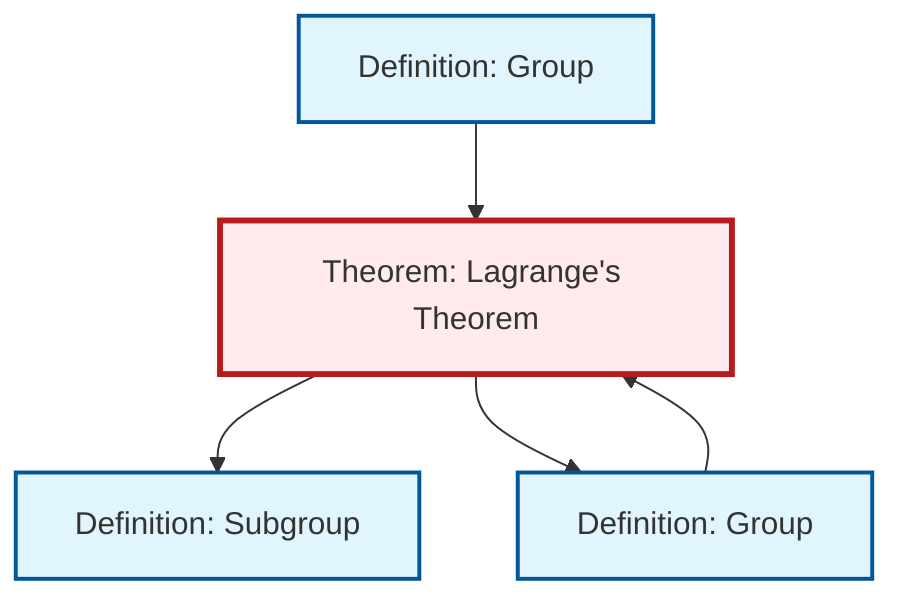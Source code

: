 graph TD
    classDef definition fill:#e1f5fe,stroke:#01579b,stroke-width:2px
    classDef theorem fill:#f3e5f5,stroke:#4a148c,stroke-width:2px
    classDef axiom fill:#fff3e0,stroke:#e65100,stroke-width:2px
    classDef example fill:#e8f5e9,stroke:#1b5e20,stroke-width:2px
    classDef current fill:#ffebee,stroke:#b71c1c,stroke-width:3px
    def-group-example["Definition: Group"]:::definition
    def-group["Definition: Group"]:::definition
    def-subgroup["Definition: Subgroup"]:::definition
    thm-lagrange["Theorem: Lagrange's Theorem"]:::theorem
    thm-lagrange --> def-subgroup
    def-group --> thm-lagrange
    def-group-example --> thm-lagrange
    thm-lagrange --> def-group
    class thm-lagrange current